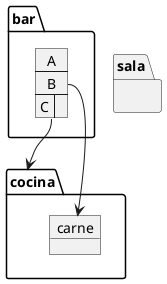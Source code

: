 @startuml diagrama18

package cocina {
    object carne
}

package sala {

}

package bar {
    map A{
        B *-> cocina.carne
        C =>
    } 
}

A::C --> cocina

@enduml
